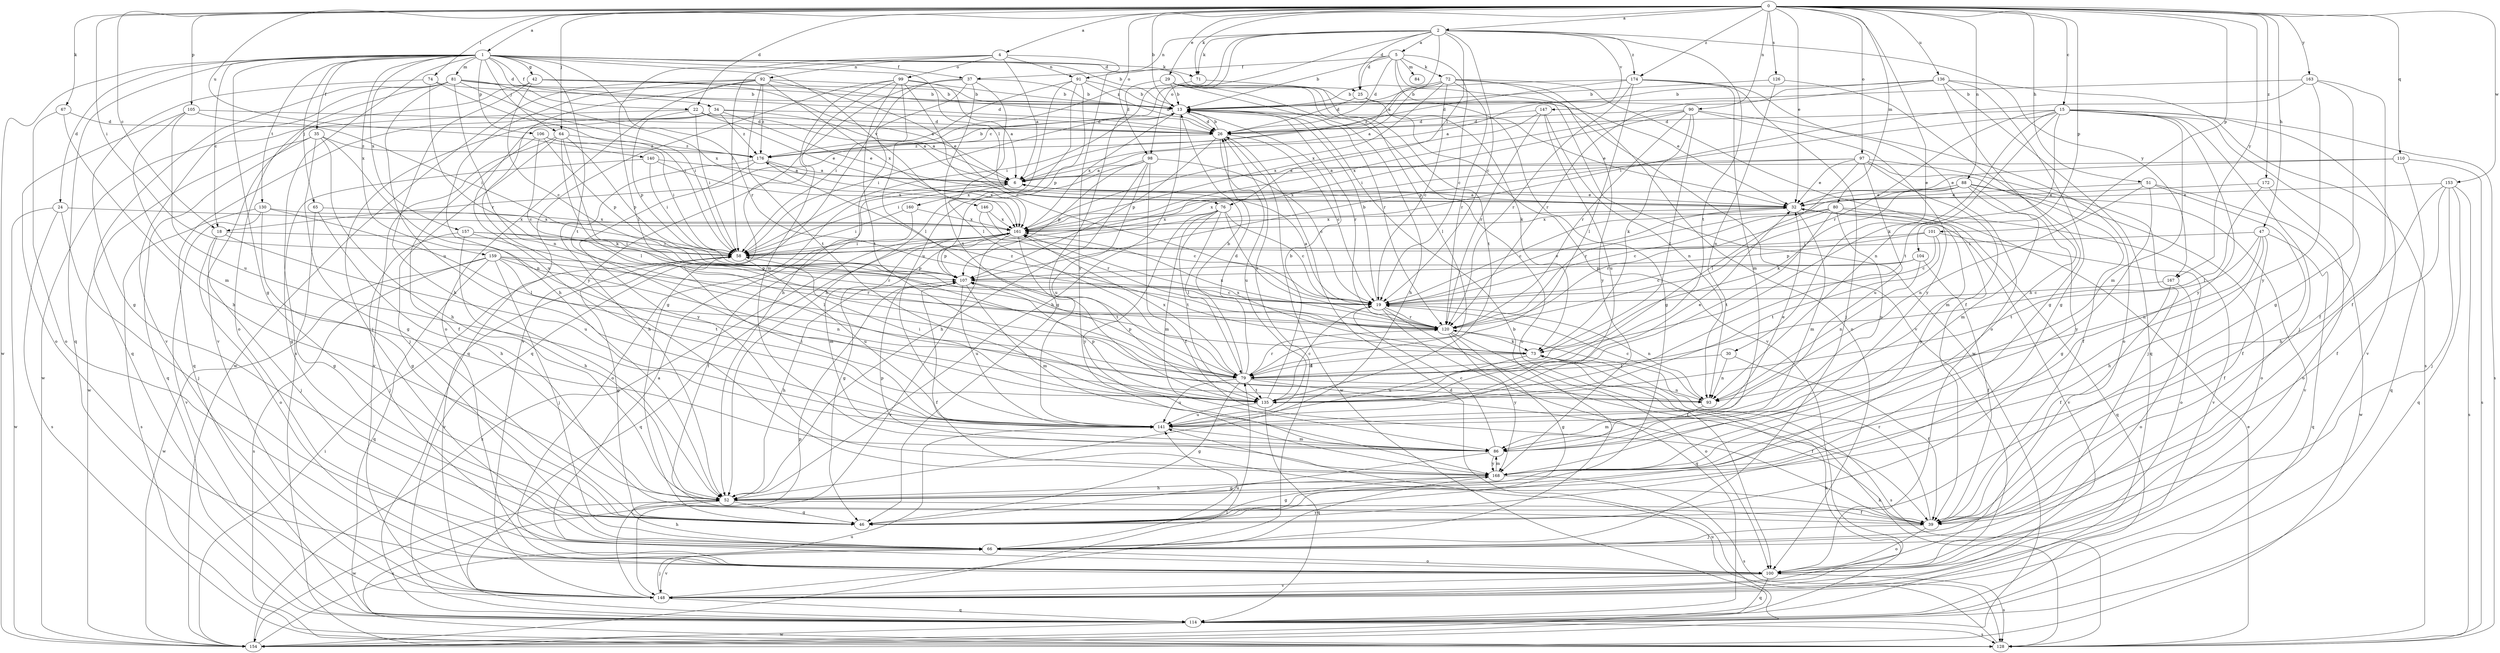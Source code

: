 strict digraph  {
0;
1;
2;
4;
5;
6;
13;
15;
18;
19;
22;
24;
25;
26;
29;
30;
32;
34;
35;
37;
39;
42;
46;
47;
51;
52;
58;
64;
65;
66;
67;
71;
72;
73;
74;
76;
79;
80;
81;
84;
86;
88;
90;
91;
92;
93;
97;
98;
99;
100;
101;
104;
105;
106;
107;
110;
114;
120;
126;
128;
130;
135;
136;
140;
141;
146;
147;
148;
153;
154;
157;
159;
160;
161;
163;
167;
168;
172;
174;
176;
0 -> 1  [label=a];
0 -> 2  [label=a];
0 -> 4  [label=a];
0 -> 13  [label=b];
0 -> 15  [label=c];
0 -> 18  [label=c];
0 -> 22  [label=d];
0 -> 29  [label=e];
0 -> 30  [label=e];
0 -> 32  [label=e];
0 -> 47  [label=h];
0 -> 51  [label=h];
0 -> 58  [label=i];
0 -> 64  [label=j];
0 -> 67  [label=k];
0 -> 71  [label=k];
0 -> 74  [label=l];
0 -> 80  [label=m];
0 -> 88  [label=n];
0 -> 90  [label=n];
0 -> 97  [label=o];
0 -> 98  [label=o];
0 -> 101  [label=p];
0 -> 104  [label=p];
0 -> 105  [label=p];
0 -> 110  [label=q];
0 -> 126  [label=s];
0 -> 136  [label=u];
0 -> 140  [label=u];
0 -> 153  [label=w];
0 -> 163  [label=y];
0 -> 167  [label=y];
0 -> 172  [label=z];
0 -> 174  [label=z];
1 -> 13  [label=b];
1 -> 18  [label=c];
1 -> 22  [label=d];
1 -> 24  [label=d];
1 -> 25  [label=d];
1 -> 34  [label=f];
1 -> 35  [label=f];
1 -> 37  [label=f];
1 -> 42  [label=g];
1 -> 46  [label=g];
1 -> 64  [label=j];
1 -> 65  [label=j];
1 -> 71  [label=k];
1 -> 76  [label=l];
1 -> 81  [label=m];
1 -> 106  [label=p];
1 -> 114  [label=q];
1 -> 120  [label=r];
1 -> 128  [label=s];
1 -> 130  [label=t];
1 -> 135  [label=t];
1 -> 146  [label=v];
1 -> 154  [label=w];
1 -> 157  [label=x];
1 -> 159  [label=x];
2 -> 5  [label=a];
2 -> 6  [label=a];
2 -> 18  [label=c];
2 -> 19  [label=c];
2 -> 25  [label=d];
2 -> 71  [label=k];
2 -> 76  [label=l];
2 -> 91  [label=n];
2 -> 98  [label=o];
2 -> 135  [label=t];
2 -> 147  [label=v];
2 -> 167  [label=y];
2 -> 174  [label=z];
2 -> 176  [label=z];
4 -> 6  [label=a];
4 -> 58  [label=i];
4 -> 79  [label=l];
4 -> 91  [label=n];
4 -> 92  [label=n];
4 -> 99  [label=o];
4 -> 168  [label=y];
5 -> 13  [label=b];
5 -> 19  [label=c];
5 -> 25  [label=d];
5 -> 26  [label=d];
5 -> 37  [label=f];
5 -> 72  [label=k];
5 -> 84  [label=m];
5 -> 148  [label=v];
5 -> 154  [label=w];
6 -> 32  [label=e];
6 -> 100  [label=o];
6 -> 160  [label=x];
13 -> 26  [label=d];
13 -> 32  [label=e];
13 -> 52  [label=h];
13 -> 58  [label=i];
13 -> 100  [label=o];
13 -> 120  [label=r];
13 -> 161  [label=x];
15 -> 26  [label=d];
15 -> 39  [label=f];
15 -> 66  [label=j];
15 -> 73  [label=k];
15 -> 86  [label=m];
15 -> 93  [label=n];
15 -> 107  [label=p];
15 -> 120  [label=r];
15 -> 128  [label=s];
15 -> 135  [label=t];
15 -> 148  [label=v];
15 -> 168  [label=y];
18 -> 58  [label=i];
18 -> 66  [label=j];
18 -> 100  [label=o];
18 -> 141  [label=u];
19 -> 6  [label=a];
19 -> 13  [label=b];
19 -> 32  [label=e];
19 -> 39  [label=f];
19 -> 93  [label=n];
19 -> 114  [label=q];
19 -> 120  [label=r];
22 -> 6  [label=a];
22 -> 26  [label=d];
22 -> 32  [label=e];
22 -> 58  [label=i];
22 -> 107  [label=p];
22 -> 154  [label=w];
24 -> 66  [label=j];
24 -> 128  [label=s];
24 -> 154  [label=w];
24 -> 161  [label=x];
25 -> 26  [label=d];
25 -> 46  [label=g];
25 -> 73  [label=k];
26 -> 13  [label=b];
26 -> 19  [label=c];
26 -> 107  [label=p];
26 -> 141  [label=u];
26 -> 154  [label=w];
26 -> 176  [label=z];
29 -> 13  [label=b];
29 -> 32  [label=e];
29 -> 46  [label=g];
29 -> 52  [label=h];
29 -> 79  [label=l];
29 -> 120  [label=r];
29 -> 135  [label=t];
30 -> 39  [label=f];
30 -> 79  [label=l];
30 -> 93  [label=n];
32 -> 6  [label=a];
32 -> 19  [label=c];
32 -> 86  [label=m];
32 -> 114  [label=q];
32 -> 148  [label=v];
32 -> 161  [label=x];
34 -> 6  [label=a];
34 -> 26  [label=d];
34 -> 32  [label=e];
34 -> 66  [label=j];
34 -> 114  [label=q];
34 -> 141  [label=u];
34 -> 176  [label=z];
35 -> 46  [label=g];
35 -> 52  [label=h];
35 -> 93  [label=n];
35 -> 114  [label=q];
35 -> 154  [label=w];
35 -> 176  [label=z];
37 -> 13  [label=b];
37 -> 52  [label=h];
37 -> 79  [label=l];
37 -> 114  [label=q];
37 -> 135  [label=t];
37 -> 148  [label=v];
39 -> 66  [label=j];
39 -> 100  [label=o];
39 -> 120  [label=r];
42 -> 6  [label=a];
42 -> 13  [label=b];
42 -> 19  [label=c];
42 -> 26  [label=d];
42 -> 52  [label=h];
42 -> 148  [label=v];
47 -> 39  [label=f];
47 -> 52  [label=h];
47 -> 58  [label=i];
47 -> 93  [label=n];
47 -> 114  [label=q];
47 -> 135  [label=t];
51 -> 32  [label=e];
51 -> 39  [label=f];
51 -> 93  [label=n];
51 -> 154  [label=w];
51 -> 168  [label=y];
52 -> 39  [label=f];
52 -> 46  [label=g];
52 -> 128  [label=s];
52 -> 154  [label=w];
58 -> 46  [label=g];
58 -> 107  [label=p];
58 -> 141  [label=u];
58 -> 148  [label=v];
64 -> 66  [label=j];
64 -> 73  [label=k];
64 -> 79  [label=l];
64 -> 107  [label=p];
64 -> 148  [label=v];
64 -> 176  [label=z];
65 -> 46  [label=g];
65 -> 52  [label=h];
65 -> 161  [label=x];
66 -> 13  [label=b];
66 -> 52  [label=h];
66 -> 100  [label=o];
66 -> 141  [label=u];
66 -> 148  [label=v];
66 -> 168  [label=y];
67 -> 26  [label=d];
67 -> 52  [label=h];
67 -> 100  [label=o];
71 -> 58  [label=i];
71 -> 148  [label=v];
72 -> 6  [label=a];
72 -> 13  [label=b];
72 -> 19  [label=c];
72 -> 39  [label=f];
72 -> 100  [label=o];
72 -> 120  [label=r];
72 -> 161  [label=x];
72 -> 168  [label=y];
72 -> 176  [label=z];
73 -> 79  [label=l];
73 -> 128  [label=s];
73 -> 141  [label=u];
73 -> 161  [label=x];
73 -> 176  [label=z];
74 -> 13  [label=b];
74 -> 46  [label=g];
74 -> 58  [label=i];
74 -> 120  [label=r];
76 -> 19  [label=c];
76 -> 79  [label=l];
76 -> 86  [label=m];
76 -> 120  [label=r];
76 -> 135  [label=t];
76 -> 161  [label=x];
76 -> 168  [label=y];
79 -> 13  [label=b];
79 -> 26  [label=d];
79 -> 39  [label=f];
79 -> 46  [label=g];
79 -> 93  [label=n];
79 -> 107  [label=p];
79 -> 120  [label=r];
79 -> 135  [label=t];
79 -> 141  [label=u];
79 -> 161  [label=x];
80 -> 19  [label=c];
80 -> 120  [label=r];
80 -> 135  [label=t];
80 -> 141  [label=u];
80 -> 148  [label=v];
80 -> 161  [label=x];
80 -> 168  [label=y];
81 -> 13  [label=b];
81 -> 26  [label=d];
81 -> 58  [label=i];
81 -> 93  [label=n];
81 -> 100  [label=o];
81 -> 114  [label=q];
81 -> 141  [label=u];
81 -> 148  [label=v];
81 -> 161  [label=x];
86 -> 19  [label=c];
86 -> 46  [label=g];
86 -> 168  [label=y];
88 -> 32  [label=e];
88 -> 46  [label=g];
88 -> 73  [label=k];
88 -> 86  [label=m];
88 -> 100  [label=o];
88 -> 120  [label=r];
88 -> 148  [label=v];
88 -> 161  [label=x];
90 -> 26  [label=d];
90 -> 58  [label=i];
90 -> 73  [label=k];
90 -> 79  [label=l];
90 -> 100  [label=o];
90 -> 120  [label=r];
90 -> 161  [label=x];
90 -> 168  [label=y];
91 -> 13  [label=b];
91 -> 26  [label=d];
91 -> 52  [label=h];
91 -> 58  [label=i];
91 -> 107  [label=p];
91 -> 141  [label=u];
92 -> 13  [label=b];
92 -> 32  [label=e];
92 -> 52  [label=h];
92 -> 100  [label=o];
92 -> 135  [label=t];
92 -> 154  [label=w];
92 -> 161  [label=x];
92 -> 168  [label=y];
92 -> 176  [label=z];
93 -> 19  [label=c];
93 -> 86  [label=m];
97 -> 6  [label=a];
97 -> 32  [label=e];
97 -> 39  [label=f];
97 -> 66  [label=j];
97 -> 79  [label=l];
97 -> 86  [label=m];
97 -> 141  [label=u];
97 -> 161  [label=x];
98 -> 6  [label=a];
98 -> 19  [label=c];
98 -> 39  [label=f];
98 -> 52  [label=h];
98 -> 58  [label=i];
98 -> 107  [label=p];
98 -> 141  [label=u];
99 -> 6  [label=a];
99 -> 13  [label=b];
99 -> 19  [label=c];
99 -> 46  [label=g];
99 -> 79  [label=l];
99 -> 86  [label=m];
99 -> 114  [label=q];
99 -> 135  [label=t];
100 -> 6  [label=a];
100 -> 114  [label=q];
100 -> 128  [label=s];
100 -> 148  [label=v];
101 -> 19  [label=c];
101 -> 58  [label=i];
101 -> 100  [label=o];
101 -> 107  [label=p];
101 -> 135  [label=t];
104 -> 19  [label=c];
104 -> 39  [label=f];
104 -> 93  [label=n];
104 -> 107  [label=p];
105 -> 26  [label=d];
105 -> 58  [label=i];
105 -> 86  [label=m];
105 -> 100  [label=o];
105 -> 141  [label=u];
106 -> 19  [label=c];
106 -> 39  [label=f];
106 -> 58  [label=i];
106 -> 107  [label=p];
106 -> 176  [label=z];
107 -> 19  [label=c];
107 -> 39  [label=f];
107 -> 52  [label=h];
107 -> 86  [label=m];
107 -> 141  [label=u];
110 -> 6  [label=a];
110 -> 32  [label=e];
110 -> 114  [label=q];
110 -> 128  [label=s];
114 -> 73  [label=k];
114 -> 128  [label=s];
114 -> 154  [label=w];
120 -> 46  [label=g];
120 -> 73  [label=k];
120 -> 100  [label=o];
120 -> 161  [label=x];
120 -> 168  [label=y];
126 -> 13  [label=b];
126 -> 46  [label=g];
126 -> 93  [label=n];
128 -> 32  [label=e];
128 -> 73  [label=k];
128 -> 141  [label=u];
130 -> 46  [label=g];
130 -> 79  [label=l];
130 -> 128  [label=s];
130 -> 148  [label=v];
130 -> 161  [label=x];
135 -> 13  [label=b];
135 -> 19  [label=c];
135 -> 32  [label=e];
135 -> 58  [label=i];
135 -> 107  [label=p];
135 -> 114  [label=q];
135 -> 141  [label=u];
136 -> 6  [label=a];
136 -> 13  [label=b];
136 -> 46  [label=g];
136 -> 52  [label=h];
136 -> 114  [label=q];
136 -> 120  [label=r];
136 -> 128  [label=s];
140 -> 6  [label=a];
140 -> 46  [label=g];
140 -> 58  [label=i];
140 -> 161  [label=x];
141 -> 32  [label=e];
141 -> 58  [label=i];
141 -> 86  [label=m];
146 -> 19  [label=c];
146 -> 120  [label=r];
146 -> 161  [label=x];
147 -> 26  [label=d];
147 -> 93  [label=n];
147 -> 120  [label=r];
147 -> 141  [label=u];
147 -> 161  [label=x];
148 -> 26  [label=d];
148 -> 66  [label=j];
148 -> 107  [label=p];
148 -> 114  [label=q];
153 -> 32  [label=e];
153 -> 39  [label=f];
153 -> 52  [label=h];
153 -> 66  [label=j];
153 -> 114  [label=q];
153 -> 128  [label=s];
154 -> 26  [label=d];
154 -> 58  [label=i];
154 -> 79  [label=l];
154 -> 141  [label=u];
154 -> 161  [label=x];
157 -> 52  [label=h];
157 -> 58  [label=i];
157 -> 66  [label=j];
157 -> 79  [label=l];
157 -> 120  [label=r];
159 -> 66  [label=j];
159 -> 93  [label=n];
159 -> 107  [label=p];
159 -> 114  [label=q];
159 -> 120  [label=r];
159 -> 128  [label=s];
159 -> 135  [label=t];
159 -> 154  [label=w];
160 -> 39  [label=f];
160 -> 58  [label=i];
160 -> 161  [label=x];
161 -> 46  [label=g];
161 -> 58  [label=i];
161 -> 86  [label=m];
161 -> 107  [label=p];
161 -> 114  [label=q];
161 -> 135  [label=t];
161 -> 148  [label=v];
163 -> 13  [label=b];
163 -> 39  [label=f];
163 -> 46  [label=g];
163 -> 58  [label=i];
163 -> 168  [label=y];
167 -> 19  [label=c];
167 -> 39  [label=f];
167 -> 100  [label=o];
168 -> 46  [label=g];
168 -> 52  [label=h];
168 -> 86  [label=m];
168 -> 107  [label=p];
168 -> 128  [label=s];
172 -> 32  [label=e];
172 -> 79  [label=l];
172 -> 100  [label=o];
174 -> 13  [label=b];
174 -> 26  [label=d];
174 -> 66  [label=j];
174 -> 79  [label=l];
174 -> 86  [label=m];
174 -> 100  [label=o];
174 -> 120  [label=r];
176 -> 6  [label=a];
176 -> 13  [label=b];
176 -> 52  [label=h];
176 -> 161  [label=x];
176 -> 168  [label=y];
}
